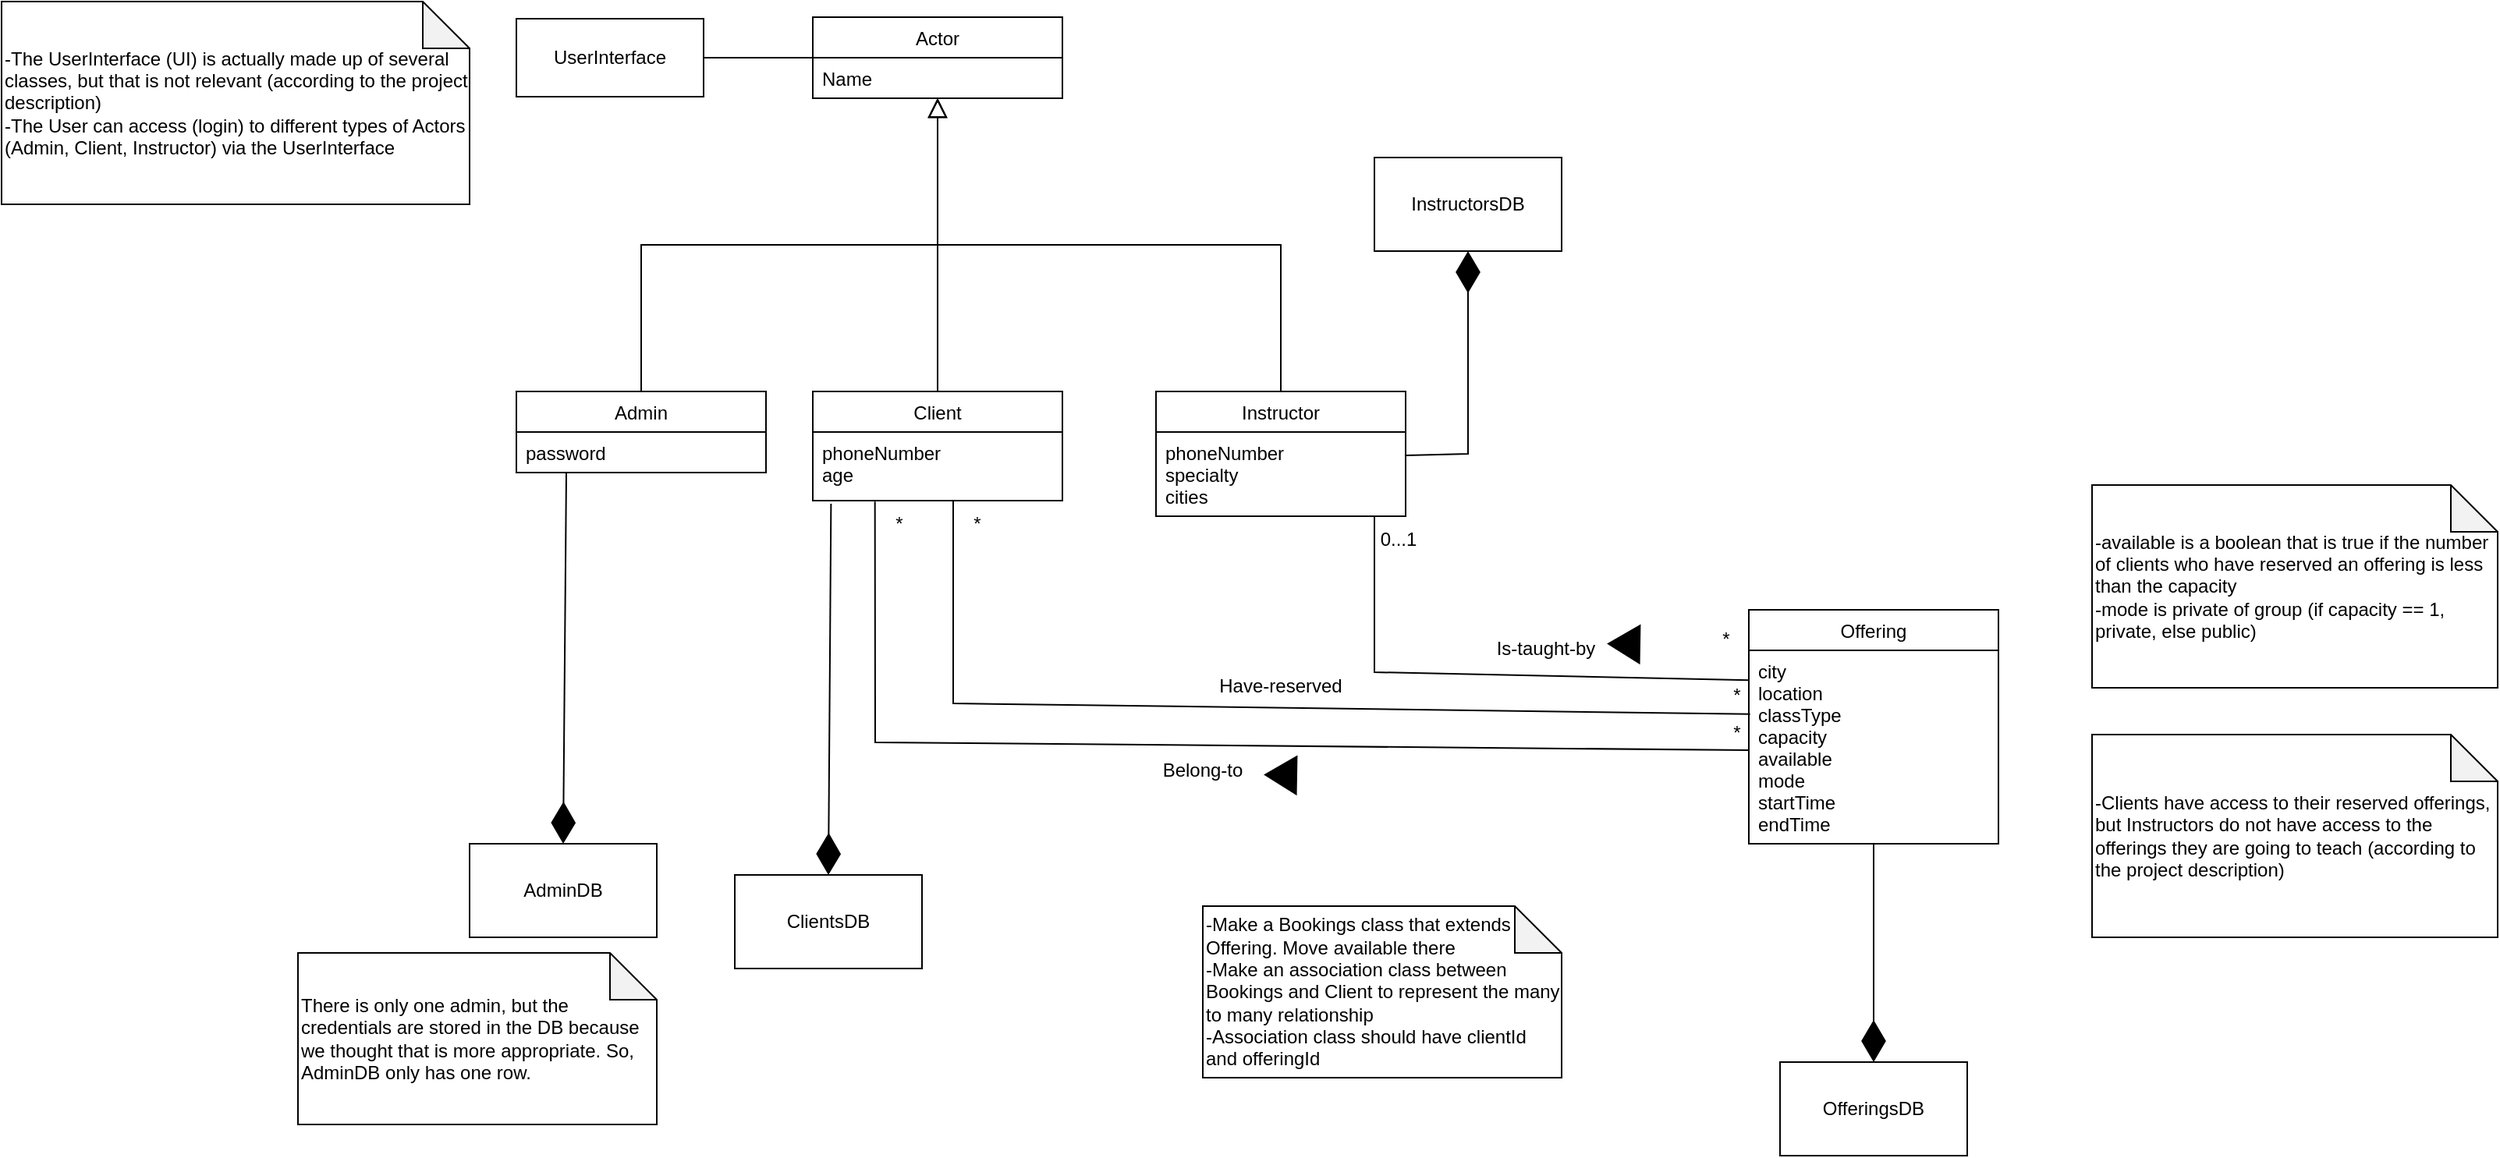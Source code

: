 <mxfile version="24.8.3">
  <diagram id="C5RBs43oDa-KdzZeNtuy" name="Page-1">
    <mxGraphModel dx="1781" dy="558" grid="1" gridSize="10" guides="1" tooltips="1" connect="1" arrows="1" fold="1" page="1" pageScale="1" pageWidth="827" pageHeight="1169" math="0" shadow="0">
      <root>
        <mxCell id="WIyWlLk6GJQsqaUBKTNV-0" />
        <mxCell id="WIyWlLk6GJQsqaUBKTNV-1" parent="WIyWlLk6GJQsqaUBKTNV-0" />
        <mxCell id="zkfFHV4jXpPFQw0GAbJ--0" value="Actor" style="swimlane;fontStyle=0;align=center;verticalAlign=top;childLayout=stackLayout;horizontal=1;startSize=26;horizontalStack=0;resizeParent=1;resizeLast=0;collapsible=1;marginBottom=0;rounded=0;shadow=0;strokeWidth=1;" parent="WIyWlLk6GJQsqaUBKTNV-1" vertex="1">
          <mxGeometry x="220" y="120" width="160" height="52" as="geometry">
            <mxRectangle x="230" y="140" width="160" height="26" as="alternateBounds" />
          </mxGeometry>
        </mxCell>
        <mxCell id="zkfFHV4jXpPFQw0GAbJ--1" value="Name" style="text;align=left;verticalAlign=top;spacingLeft=4;spacingRight=4;overflow=hidden;rotatable=0;points=[[0,0.5],[1,0.5]];portConstraint=eastwest;" parent="zkfFHV4jXpPFQw0GAbJ--0" vertex="1">
          <mxGeometry y="26" width="160" height="26" as="geometry" />
        </mxCell>
        <mxCell id="zkfFHV4jXpPFQw0GAbJ--6" value="Admin" style="swimlane;fontStyle=0;align=center;verticalAlign=top;childLayout=stackLayout;horizontal=1;startSize=26;horizontalStack=0;resizeParent=1;resizeLast=0;collapsible=1;marginBottom=0;rounded=0;shadow=0;strokeWidth=1;" parent="WIyWlLk6GJQsqaUBKTNV-1" vertex="1">
          <mxGeometry x="30" y="360" width="160" height="52" as="geometry">
            <mxRectangle x="130" y="380" width="160" height="26" as="alternateBounds" />
          </mxGeometry>
        </mxCell>
        <mxCell id="zkfFHV4jXpPFQw0GAbJ--7" value="password" style="text;align=left;verticalAlign=top;spacingLeft=4;spacingRight=4;overflow=hidden;rotatable=0;points=[[0,0.5],[1,0.5]];portConstraint=eastwest;" parent="zkfFHV4jXpPFQw0GAbJ--6" vertex="1">
          <mxGeometry y="26" width="160" height="26" as="geometry" />
        </mxCell>
        <mxCell id="zkfFHV4jXpPFQw0GAbJ--12" value="" style="endArrow=block;endSize=10;endFill=0;shadow=0;strokeWidth=1;rounded=0;curved=0;edgeStyle=elbowEdgeStyle;elbow=vertical;" parent="WIyWlLk6GJQsqaUBKTNV-1" source="zkfFHV4jXpPFQw0GAbJ--6" target="zkfFHV4jXpPFQw0GAbJ--0" edge="1">
          <mxGeometry width="160" relative="1" as="geometry">
            <mxPoint x="200" y="203" as="sourcePoint" />
            <mxPoint x="200" y="203" as="targetPoint" />
          </mxGeometry>
        </mxCell>
        <mxCell id="zkfFHV4jXpPFQw0GAbJ--16" value="" style="endArrow=block;endSize=10;endFill=0;shadow=0;strokeWidth=1;rounded=0;curved=0;edgeStyle=elbowEdgeStyle;elbow=vertical;" parent="WIyWlLk6GJQsqaUBKTNV-1" target="zkfFHV4jXpPFQw0GAbJ--0" edge="1">
          <mxGeometry width="160" relative="1" as="geometry">
            <mxPoint x="520" y="360" as="sourcePoint" />
            <mxPoint x="310" y="271" as="targetPoint" />
          </mxGeometry>
        </mxCell>
        <mxCell id="z8LdAQdNXlB_STHlRCPJ-0" value="Client" style="swimlane;fontStyle=0;align=center;verticalAlign=top;childLayout=stackLayout;horizontal=1;startSize=26;horizontalStack=0;resizeParent=1;resizeLast=0;collapsible=1;marginBottom=0;rounded=0;shadow=0;strokeWidth=1;" parent="WIyWlLk6GJQsqaUBKTNV-1" vertex="1">
          <mxGeometry x="220" y="360" width="160" height="70" as="geometry">
            <mxRectangle x="340" y="380" width="170" height="26" as="alternateBounds" />
          </mxGeometry>
        </mxCell>
        <mxCell id="z8LdAQdNXlB_STHlRCPJ-1" value="phoneNumber&#xa;age&#xa;" style="text;align=left;verticalAlign=top;spacingLeft=4;spacingRight=4;overflow=hidden;rotatable=0;points=[[0,0.5],[1,0.5]];portConstraint=eastwest;" parent="z8LdAQdNXlB_STHlRCPJ-0" vertex="1">
          <mxGeometry y="26" width="160" height="44" as="geometry" />
        </mxCell>
        <mxCell id="z8LdAQdNXlB_STHlRCPJ-6" value="" style="endArrow=block;endSize=10;endFill=0;shadow=0;strokeWidth=1;rounded=0;curved=0;edgeStyle=elbowEdgeStyle;elbow=vertical;exitX=0.5;exitY=0;exitDx=0;exitDy=0;" parent="WIyWlLk6GJQsqaUBKTNV-1" source="z8LdAQdNXlB_STHlRCPJ-0" edge="1">
          <mxGeometry width="160" relative="1" as="geometry">
            <mxPoint x="520" y="360" as="sourcePoint" />
            <mxPoint x="300" y="172" as="targetPoint" />
          </mxGeometry>
        </mxCell>
        <mxCell id="z8LdAQdNXlB_STHlRCPJ-8" value="Offering" style="swimlane;fontStyle=0;align=center;verticalAlign=top;childLayout=stackLayout;horizontal=1;startSize=26;horizontalStack=0;resizeParent=1;resizeLast=0;collapsible=1;marginBottom=0;rounded=0;shadow=0;strokeWidth=1;" parent="WIyWlLk6GJQsqaUBKTNV-1" vertex="1">
          <mxGeometry x="820" y="500" width="160" height="150" as="geometry">
            <mxRectangle x="340" y="380" width="170" height="26" as="alternateBounds" />
          </mxGeometry>
        </mxCell>
        <mxCell id="z8LdAQdNXlB_STHlRCPJ-9" value="city&#xa;location&#xa;classType&#xa;capacity&#xa;available&#xa;mode&#xa;startTime&#xa;endTime&#xa;" style="text;align=left;verticalAlign=top;spacingLeft=4;spacingRight=4;overflow=hidden;rotatable=0;points=[[0,0.5],[1,0.5]];portConstraint=eastwest;" parent="z8LdAQdNXlB_STHlRCPJ-8" vertex="1">
          <mxGeometry y="26" width="160" height="124" as="geometry" />
        </mxCell>
        <mxCell id="z8LdAQdNXlB_STHlRCPJ-14" value="*" style="text;html=1;align=center;verticalAlign=middle;resizable=0;points=[];autosize=1;strokeColor=none;fillColor=none;" parent="WIyWlLk6GJQsqaUBKTNV-1" vertex="1">
          <mxGeometry x="310" y="430" width="30" height="30" as="geometry" />
        </mxCell>
        <mxCell id="z8LdAQdNXlB_STHlRCPJ-15" value="*" style="text;html=1;align=center;verticalAlign=middle;resizable=0;points=[];autosize=1;strokeColor=none;fillColor=none;" parent="WIyWlLk6GJQsqaUBKTNV-1" vertex="1">
          <mxGeometry x="797" y="540" width="30" height="30" as="geometry" />
        </mxCell>
        <mxCell id="z8LdAQdNXlB_STHlRCPJ-16" value="Have-reserved" style="text;html=1;align=center;verticalAlign=middle;whiteSpace=wrap;rounded=0;" parent="WIyWlLk6GJQsqaUBKTNV-1" vertex="1">
          <mxGeometry x="470" y="534" width="100" height="30" as="geometry" />
        </mxCell>
        <mxCell id="z8LdAQdNXlB_STHlRCPJ-23" value="ClientsDB" style="rounded=0;whiteSpace=wrap;html=1;" parent="WIyWlLk6GJQsqaUBKTNV-1" vertex="1">
          <mxGeometry x="170" y="670" width="120" height="60" as="geometry" />
        </mxCell>
        <mxCell id="z8LdAQdNXlB_STHlRCPJ-24" value="InstructorsDB" style="rounded=0;whiteSpace=wrap;html=1;" parent="WIyWlLk6GJQsqaUBKTNV-1" vertex="1">
          <mxGeometry x="580" y="210" width="120" height="60" as="geometry" />
        </mxCell>
        <mxCell id="z8LdAQdNXlB_STHlRCPJ-25" value="OfferingsDB" style="rounded=0;whiteSpace=wrap;html=1;" parent="WIyWlLk6GJQsqaUBKTNV-1" vertex="1">
          <mxGeometry x="840" y="790" width="120" height="60" as="geometry" />
        </mxCell>
        <mxCell id="z8LdAQdNXlB_STHlRCPJ-27" value="" style="endArrow=none;html=1;rounded=0;entryX=0.249;entryY=1.013;entryDx=0;entryDy=0;entryPerimeter=0;" parent="WIyWlLk6GJQsqaUBKTNV-1" target="z8LdAQdNXlB_STHlRCPJ-1" edge="1">
          <mxGeometry width="50" height="50" relative="1" as="geometry">
            <mxPoint x="260" y="585" as="sourcePoint" />
            <mxPoint x="260" y="467" as="targetPoint" />
            <Array as="points">
              <mxPoint x="820" y="590" />
              <mxPoint x="260" y="585" />
            </Array>
          </mxGeometry>
        </mxCell>
        <mxCell id="z8LdAQdNXlB_STHlRCPJ-31" value="" style="triangle;whiteSpace=wrap;html=1;fillColor=#000000;rotation=-179;" parent="WIyWlLk6GJQsqaUBKTNV-1" vertex="1">
          <mxGeometry x="510.0" y="594" width="20" height="24" as="geometry" />
        </mxCell>
        <mxCell id="z8LdAQdNXlB_STHlRCPJ-32" value="Belong-to" style="text;html=1;align=center;verticalAlign=middle;whiteSpace=wrap;rounded=0;" parent="WIyWlLk6GJQsqaUBKTNV-1" vertex="1">
          <mxGeometry x="420" y="588" width="100" height="30" as="geometry" />
        </mxCell>
        <mxCell id="z8LdAQdNXlB_STHlRCPJ-33" value="*" style="text;html=1;align=center;verticalAlign=middle;resizable=0;points=[];autosize=1;strokeColor=none;fillColor=none;" parent="WIyWlLk6GJQsqaUBKTNV-1" vertex="1">
          <mxGeometry x="260" y="430" width="30" height="30" as="geometry" />
        </mxCell>
        <mxCell id="z8LdAQdNXlB_STHlRCPJ-34" value="*" style="text;html=1;align=center;verticalAlign=middle;resizable=0;points=[];autosize=1;strokeColor=none;fillColor=none;" parent="WIyWlLk6GJQsqaUBKTNV-1" vertex="1">
          <mxGeometry x="797" y="564" width="30" height="30" as="geometry" />
        </mxCell>
        <mxCell id="GsYCjK2BZiHmMbfaY9qb-0" value="Instructor" style="swimlane;fontStyle=0;align=center;verticalAlign=top;childLayout=stackLayout;horizontal=1;startSize=26;horizontalStack=0;resizeParent=1;resizeLast=0;collapsible=1;marginBottom=0;rounded=0;shadow=0;strokeWidth=1;" parent="WIyWlLk6GJQsqaUBKTNV-1" vertex="1">
          <mxGeometry x="440" y="360" width="160" height="80" as="geometry">
            <mxRectangle x="340" y="380" width="170" height="26" as="alternateBounds" />
          </mxGeometry>
        </mxCell>
        <mxCell id="GsYCjK2BZiHmMbfaY9qb-1" value="phoneNumber&#xa;specialty&#xa;cities&#xa;" style="text;align=left;verticalAlign=top;spacingLeft=4;spacingRight=4;overflow=hidden;rotatable=0;points=[[0,0.5],[1,0.5]];portConstraint=eastwest;" parent="GsYCjK2BZiHmMbfaY9qb-0" vertex="1">
          <mxGeometry y="26" width="160" height="54" as="geometry" />
        </mxCell>
        <mxCell id="GsYCjK2BZiHmMbfaY9qb-2" value="" style="endArrow=none;html=1;rounded=0;exitX=0;exitY=0.154;exitDx=0;exitDy=0;exitPerimeter=0;" parent="WIyWlLk6GJQsqaUBKTNV-1" source="z8LdAQdNXlB_STHlRCPJ-9" edge="1">
          <mxGeometry width="50" height="50" relative="1" as="geometry">
            <mxPoint x="580" y="500" as="sourcePoint" />
            <mxPoint x="580" y="440" as="targetPoint" />
            <Array as="points">
              <mxPoint x="580" y="540" />
            </Array>
          </mxGeometry>
        </mxCell>
        <mxCell id="GsYCjK2BZiHmMbfaY9qb-3" value="" style="endArrow=none;html=1;rounded=0;entryX=0.794;entryY=0.097;entryDx=0;entryDy=0;entryPerimeter=0;" parent="WIyWlLk6GJQsqaUBKTNV-1" target="z8LdAQdNXlB_STHlRCPJ-34" edge="1">
          <mxGeometry width="50" height="50" relative="1" as="geometry">
            <mxPoint x="310" y="430" as="sourcePoint" />
            <mxPoint x="590" y="510" as="targetPoint" />
            <Array as="points">
              <mxPoint x="310" y="500" />
              <mxPoint x="310" y="560" />
            </Array>
          </mxGeometry>
        </mxCell>
        <mxCell id="GsYCjK2BZiHmMbfaY9qb-5" value="Is-taught-by" style="text;html=1;align=center;verticalAlign=middle;whiteSpace=wrap;rounded=0;" parent="WIyWlLk6GJQsqaUBKTNV-1" vertex="1">
          <mxGeometry x="640" y="510" width="100" height="30" as="geometry" />
        </mxCell>
        <mxCell id="GsYCjK2BZiHmMbfaY9qb-6" value="*" style="text;html=1;align=center;verticalAlign=middle;resizable=0;points=[];autosize=1;strokeColor=none;fillColor=none;" parent="WIyWlLk6GJQsqaUBKTNV-1" vertex="1">
          <mxGeometry x="790" y="504" width="30" height="30" as="geometry" />
        </mxCell>
        <mxCell id="GsYCjK2BZiHmMbfaY9qb-7" value="0...1" style="text;html=1;align=center;verticalAlign=middle;resizable=0;points=[];autosize=1;strokeColor=none;fillColor=none;" parent="WIyWlLk6GJQsqaUBKTNV-1" vertex="1">
          <mxGeometry x="570" y="440" width="50" height="30" as="geometry" />
        </mxCell>
        <mxCell id="GsYCjK2BZiHmMbfaY9qb-8" value="" style="triangle;whiteSpace=wrap;html=1;fillColor=#000000;rotation=-179;" parent="WIyWlLk6GJQsqaUBKTNV-1" vertex="1">
          <mxGeometry x="730" y="510" width="20" height="24" as="geometry" />
        </mxCell>
        <mxCell id="GsYCjK2BZiHmMbfaY9qb-9" value="" style="endArrow=diamondThin;endFill=1;endSize=24;html=1;rounded=0;entryX=0.5;entryY=0;entryDx=0;entryDy=0;exitX=0.073;exitY=1.045;exitDx=0;exitDy=0;exitPerimeter=0;" parent="WIyWlLk6GJQsqaUBKTNV-1" source="z8LdAQdNXlB_STHlRCPJ-1" target="z8LdAQdNXlB_STHlRCPJ-23" edge="1">
          <mxGeometry width="160" relative="1" as="geometry">
            <mxPoint x="480" y="460" as="sourcePoint" />
            <mxPoint x="640" y="460" as="targetPoint" />
          </mxGeometry>
        </mxCell>
        <mxCell id="GsYCjK2BZiHmMbfaY9qb-10" value="" style="endArrow=diamondThin;endFill=1;endSize=24;html=1;rounded=0;entryX=0.5;entryY=1;entryDx=0;entryDy=0;exitX=1;exitY=0.278;exitDx=0;exitDy=0;exitPerimeter=0;" parent="WIyWlLk6GJQsqaUBKTNV-1" source="GsYCjK2BZiHmMbfaY9qb-1" target="z8LdAQdNXlB_STHlRCPJ-24" edge="1">
          <mxGeometry width="160" relative="1" as="geometry">
            <mxPoint x="662" y="281" as="sourcePoint" />
            <mxPoint x="660" y="519" as="targetPoint" />
            <Array as="points">
              <mxPoint x="640" y="400" />
            </Array>
          </mxGeometry>
        </mxCell>
        <mxCell id="GsYCjK2BZiHmMbfaY9qb-11" value="" style="endArrow=diamondThin;endFill=1;endSize=24;html=1;rounded=0;entryX=0.5;entryY=0;entryDx=0;entryDy=0;exitX=0.5;exitY=1;exitDx=0;exitDy=0;" parent="WIyWlLk6GJQsqaUBKTNV-1" source="z8LdAQdNXlB_STHlRCPJ-8" target="z8LdAQdNXlB_STHlRCPJ-25" edge="1">
          <mxGeometry width="160" relative="1" as="geometry">
            <mxPoint x="252" y="452" as="sourcePoint" />
            <mxPoint x="250" y="690" as="targetPoint" />
          </mxGeometry>
        </mxCell>
        <mxCell id="GsYCjK2BZiHmMbfaY9qb-13" value="-available is a boolean that is true if the number of clients who have reserved an offering is less than the capacity&lt;div&gt;-mode is private of group (if capacity == 1, private, else public)&lt;/div&gt;" style="shape=note;whiteSpace=wrap;html=1;backgroundOutline=1;darkOpacity=0.05;align=left;" parent="WIyWlLk6GJQsqaUBKTNV-1" vertex="1">
          <mxGeometry x="1040" y="420" width="260" height="130" as="geometry" />
        </mxCell>
        <mxCell id="GsYCjK2BZiHmMbfaY9qb-15" value="-Clients have access to their reserved offerings, but Instructors do not have access to the offerings they are going to teach (according to the project description)" style="shape=note;whiteSpace=wrap;html=1;backgroundOutline=1;darkOpacity=0.05;align=left;" parent="WIyWlLk6GJQsqaUBKTNV-1" vertex="1">
          <mxGeometry x="1040" y="580" width="260" height="130" as="geometry" />
        </mxCell>
        <mxCell id="GsYCjK2BZiHmMbfaY9qb-18" value="UserInterface" style="rounded=0;whiteSpace=wrap;html=1;" parent="WIyWlLk6GJQsqaUBKTNV-1" vertex="1">
          <mxGeometry x="30" y="121" width="120" height="50" as="geometry" />
        </mxCell>
        <mxCell id="GsYCjK2BZiHmMbfaY9qb-19" value="" style="endArrow=none;html=1;rounded=0;exitX=1;exitY=0.5;exitDx=0;exitDy=0;entryX=0;entryY=0.5;entryDx=0;entryDy=0;" parent="WIyWlLk6GJQsqaUBKTNV-1" source="GsYCjK2BZiHmMbfaY9qb-18" target="zkfFHV4jXpPFQw0GAbJ--0" edge="1">
          <mxGeometry width="50" height="50" relative="1" as="geometry">
            <mxPoint x="210" y="250" as="sourcePoint" />
            <mxPoint x="260" y="200" as="targetPoint" />
          </mxGeometry>
        </mxCell>
        <mxCell id="GsYCjK2BZiHmMbfaY9qb-20" value="&lt;div&gt;-The UserInterface (UI) is actually made up of several classes, but that is not relevant (according to the project description)&lt;/div&gt;-The User can access (login) to different types of Actors (Admin, Client, Instructor) via the UserInterface" style="shape=note;whiteSpace=wrap;html=1;backgroundOutline=1;darkOpacity=0.05;align=left;" parent="WIyWlLk6GJQsqaUBKTNV-1" vertex="1">
          <mxGeometry x="-300" y="110" width="300" height="130" as="geometry" />
        </mxCell>
        <mxCell id="Pi1-9xCyTz9n0Azinkjw-0" value="AdminDB" style="rounded=0;whiteSpace=wrap;html=1;" parent="WIyWlLk6GJQsqaUBKTNV-1" vertex="1">
          <mxGeometry y="650" width="120" height="60" as="geometry" />
        </mxCell>
        <mxCell id="Pi1-9xCyTz9n0Azinkjw-1" value="" style="endArrow=diamondThin;endFill=1;endSize=24;html=1;rounded=0;entryX=0.5;entryY=0;entryDx=0;entryDy=0;exitX=0.073;exitY=1.045;exitDx=0;exitDy=0;exitPerimeter=0;" parent="WIyWlLk6GJQsqaUBKTNV-1" edge="1">
          <mxGeometry width="160" relative="1" as="geometry">
            <mxPoint x="62" y="412" as="sourcePoint" />
            <mxPoint x="60" y="650" as="targetPoint" />
          </mxGeometry>
        </mxCell>
        <mxCell id="Pi1-9xCyTz9n0Azinkjw-2" value="There is only one admin, but the credentials are stored in the DB because we thought that is more appropriate. So, AdminDB only has one row.&lt;div&gt;&lt;/div&gt;" style="shape=note;whiteSpace=wrap;html=1;backgroundOutline=1;darkOpacity=0.05;align=left;" parent="WIyWlLk6GJQsqaUBKTNV-1" vertex="1">
          <mxGeometry x="-110" y="720" width="230" height="110" as="geometry" />
        </mxCell>
        <mxCell id="wnPIdF6AJe3u2Nebf6uN-0" value="-Make a Bookings class that extends Offering. Move available there&lt;br&gt;-Make an association class between Bookings and Client to represent the many to many relationship&lt;div&gt;-Association class should have clientId and offeringId&lt;/div&gt;" style="shape=note;whiteSpace=wrap;html=1;backgroundOutline=1;darkOpacity=0.05;align=left;" vertex="1" parent="WIyWlLk6GJQsqaUBKTNV-1">
          <mxGeometry x="470" y="690" width="230" height="110" as="geometry" />
        </mxCell>
      </root>
    </mxGraphModel>
  </diagram>
</mxfile>
